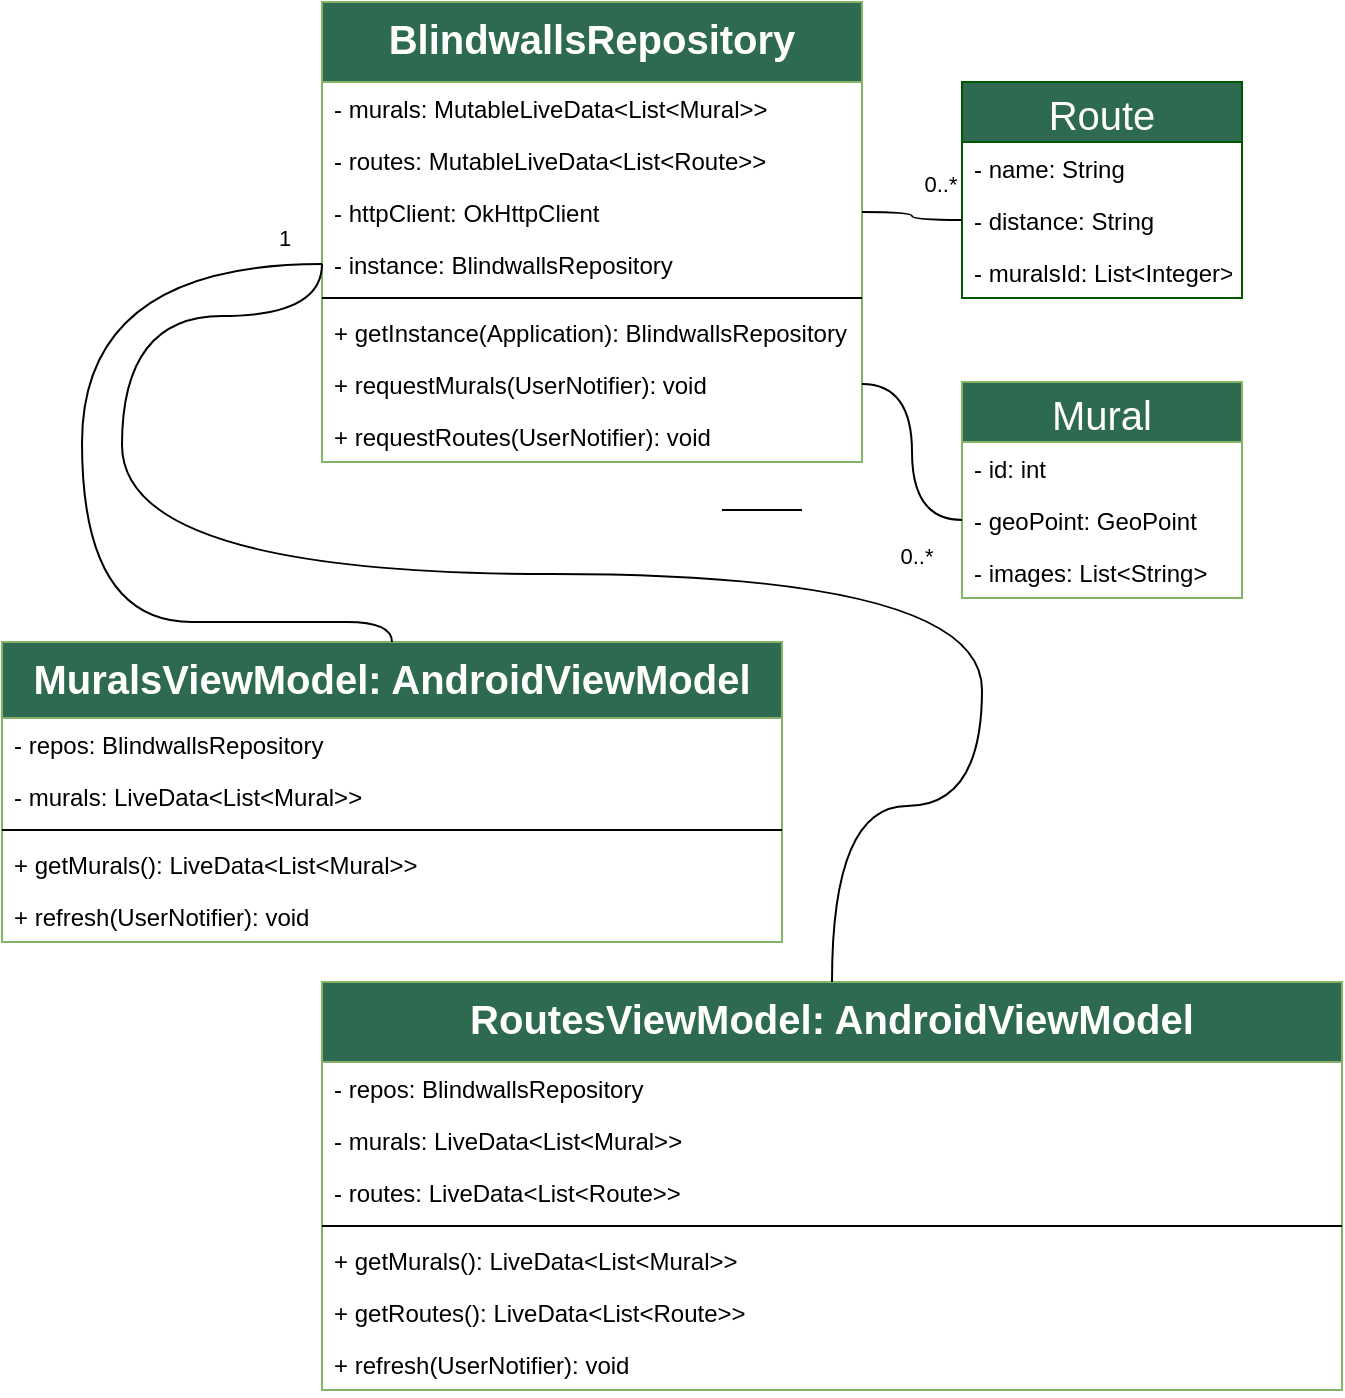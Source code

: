 <mxfile version="14.2.7" type="device"><diagram id="gVvrSvXX0SOOkkvSH92x" name="Page-1"><mxGraphModel dx="1422" dy="762" grid="1" gridSize="10" guides="1" tooltips="1" connect="1" arrows="1" fold="1" page="1" pageScale="1" pageWidth="827" pageHeight="1169" math="0" shadow="0"><root><mxCell id="0"/><mxCell id="1" parent="0"/><mxCell id="QP5qslWwizdCWqXqmwJn-1" value="Mural" style="swimlane;fontStyle=0;childLayout=stackLayout;horizontal=1;startSize=30;horizontalStack=0;resizeParent=1;resizeParentMax=0;resizeLast=0;collapsible=1;marginBottom=0;strokeColor=#82b366;fillColor=#2d6a4f;fontColor=#FFFFFF;fontSize=20;" vertex="1" parent="1"><mxGeometry x="550" y="330" width="140" height="108" as="geometry"/></mxCell><mxCell id="QP5qslWwizdCWqXqmwJn-2" value="- id: int" style="text;strokeColor=none;fillColor=none;align=left;verticalAlign=top;spacingLeft=4;spacingRight=4;overflow=hidden;rotatable=0;points=[[0,0.5],[1,0.5]];portConstraint=eastwest;" vertex="1" parent="QP5qslWwizdCWqXqmwJn-1"><mxGeometry y="30" width="140" height="26" as="geometry"/></mxCell><mxCell id="QP5qslWwizdCWqXqmwJn-3" value="- geoPoint: GeoPoint" style="text;strokeColor=none;fillColor=none;align=left;verticalAlign=top;spacingLeft=4;spacingRight=4;overflow=hidden;rotatable=0;points=[[0,0.5],[1,0.5]];portConstraint=eastwest;" vertex="1" parent="QP5qslWwizdCWqXqmwJn-1"><mxGeometry y="56" width="140" height="26" as="geometry"/></mxCell><mxCell id="QP5qslWwizdCWqXqmwJn-4" value="- images: List&lt;String&gt;" style="text;strokeColor=none;fillColor=none;align=left;verticalAlign=top;spacingLeft=4;spacingRight=4;overflow=hidden;rotatable=0;points=[[0,0.5],[1,0.5]];portConstraint=eastwest;" vertex="1" parent="QP5qslWwizdCWqXqmwJn-1"><mxGeometry y="82" width="140" height="26" as="geometry"/></mxCell><mxCell id="QP5qslWwizdCWqXqmwJn-5" value="Route" style="swimlane;fontStyle=0;childLayout=stackLayout;horizontal=1;startSize=30;horizontalStack=0;resizeParent=1;resizeParentMax=0;resizeLast=0;collapsible=1;marginBottom=0;strokeColor=#005700;fontColor=#ffffff;fillColor=#2d6a4f;fontSize=20;" vertex="1" parent="1"><mxGeometry x="550" y="180" width="140" height="108" as="geometry"/></mxCell><mxCell id="QP5qslWwizdCWqXqmwJn-6" value="- name: String" style="text;strokeColor=none;fillColor=none;align=left;verticalAlign=top;spacingLeft=4;spacingRight=4;overflow=hidden;rotatable=0;points=[[0,0.5],[1,0.5]];portConstraint=eastwest;" vertex="1" parent="QP5qslWwizdCWqXqmwJn-5"><mxGeometry y="30" width="140" height="26" as="geometry"/></mxCell><mxCell id="QP5qslWwizdCWqXqmwJn-7" value="- distance: String" style="text;strokeColor=none;fillColor=none;align=left;verticalAlign=top;spacingLeft=4;spacingRight=4;overflow=hidden;rotatable=0;points=[[0,0.5],[1,0.5]];portConstraint=eastwest;" vertex="1" parent="QP5qslWwizdCWqXqmwJn-5"><mxGeometry y="56" width="140" height="26" as="geometry"/></mxCell><mxCell id="QP5qslWwizdCWqXqmwJn-8" value="- muralsId: List&lt;Integer&gt;" style="text;strokeColor=none;fillColor=none;align=left;verticalAlign=top;spacingLeft=4;spacingRight=4;overflow=hidden;rotatable=0;points=[[0,0.5],[1,0.5]];portConstraint=eastwest;" vertex="1" parent="QP5qslWwizdCWqXqmwJn-5"><mxGeometry y="82" width="140" height="26" as="geometry"/></mxCell><mxCell id="QP5qslWwizdCWqXqmwJn-9" value="BlindwallsRepository" style="swimlane;fontStyle=1;align=center;verticalAlign=top;childLayout=stackLayout;horizontal=1;startSize=40;horizontalStack=0;resizeParent=1;resizeParentMax=0;resizeLast=0;collapsible=1;marginBottom=0;strokeColor=#82b366;fillColor=#2d6a4f;fontColor=#FFFFFF;fontSize=20;" vertex="1" parent="1"><mxGeometry x="230" y="140" width="270" height="230" as="geometry"/></mxCell><mxCell id="QP5qslWwizdCWqXqmwJn-10" value="- murals: MutableLiveData&lt;List&lt;Mural&gt;&gt;" style="text;strokeColor=none;fillColor=none;align=left;verticalAlign=top;spacingLeft=4;spacingRight=4;overflow=hidden;rotatable=0;points=[[0,0.5],[1,0.5]];portConstraint=eastwest;" vertex="1" parent="QP5qslWwizdCWqXqmwJn-9"><mxGeometry y="40" width="270" height="26" as="geometry"/></mxCell><mxCell id="QP5qslWwizdCWqXqmwJn-13" value="- routes: MutableLiveData&lt;List&lt;Route&gt;&gt;" style="text;strokeColor=none;fillColor=none;align=left;verticalAlign=top;spacingLeft=4;spacingRight=4;overflow=hidden;rotatable=0;points=[[0,0.5],[1,0.5]];portConstraint=eastwest;" vertex="1" parent="QP5qslWwizdCWqXqmwJn-9"><mxGeometry y="66" width="270" height="26" as="geometry"/></mxCell><mxCell id="QP5qslWwizdCWqXqmwJn-19" value="- httpClient: OkHttpClient" style="text;strokeColor=none;fillColor=none;align=left;verticalAlign=top;spacingLeft=4;spacingRight=4;overflow=hidden;rotatable=0;points=[[0,0.5],[1,0.5]];portConstraint=eastwest;" vertex="1" parent="QP5qslWwizdCWqXqmwJn-9"><mxGeometry y="92" width="270" height="26" as="geometry"/></mxCell><mxCell id="QP5qslWwizdCWqXqmwJn-20" value="- instance: BlindwallsRepository" style="text;strokeColor=none;fillColor=none;align=left;verticalAlign=top;spacingLeft=4;spacingRight=4;overflow=hidden;rotatable=0;points=[[0,0.5],[1,0.5]];portConstraint=eastwest;" vertex="1" parent="QP5qslWwizdCWqXqmwJn-9"><mxGeometry y="118" width="270" height="26" as="geometry"/></mxCell><mxCell id="QP5qslWwizdCWqXqmwJn-11" value="" style="line;strokeWidth=1;fillColor=none;align=left;verticalAlign=middle;spacingTop=-1;spacingLeft=3;spacingRight=3;rotatable=0;labelPosition=right;points=[];portConstraint=eastwest;" vertex="1" parent="QP5qslWwizdCWqXqmwJn-9"><mxGeometry y="144" width="270" height="8" as="geometry"/></mxCell><mxCell id="QP5qslWwizdCWqXqmwJn-12" value="+ getInstance(Application): BlindwallsRepository" style="text;strokeColor=none;fillColor=none;align=left;verticalAlign=top;spacingLeft=4;spacingRight=4;overflow=hidden;rotatable=0;points=[[0,0.5],[1,0.5]];portConstraint=eastwest;" vertex="1" parent="QP5qslWwizdCWqXqmwJn-9"><mxGeometry y="152" width="270" height="26" as="geometry"/></mxCell><mxCell id="QP5qslWwizdCWqXqmwJn-21" value="+ requestMurals(UserNotifier): void" style="text;strokeColor=none;fillColor=none;align=left;verticalAlign=top;spacingLeft=4;spacingRight=4;overflow=hidden;rotatable=0;points=[[0,0.5],[1,0.5]];portConstraint=eastwest;" vertex="1" parent="QP5qslWwizdCWqXqmwJn-9"><mxGeometry y="178" width="270" height="26" as="geometry"/></mxCell><mxCell id="QP5qslWwizdCWqXqmwJn-22" value="+ requestRoutes(UserNotifier): void" style="text;strokeColor=none;fillColor=none;align=left;verticalAlign=top;spacingLeft=4;spacingRight=4;overflow=hidden;rotatable=0;points=[[0,0.5],[1,0.5]];portConstraint=eastwest;" vertex="1" parent="QP5qslWwizdCWqXqmwJn-9"><mxGeometry y="204" width="270" height="26" as="geometry"/></mxCell><mxCell id="QP5qslWwizdCWqXqmwJn-23" value="" style="line;strokeWidth=1;fillColor=none;align=left;verticalAlign=middle;spacingTop=-1;spacingLeft=3;spacingRight=3;rotatable=0;labelPosition=right;points=[];portConstraint=eastwest;" vertex="1" parent="1"><mxGeometry x="430" y="390" width="40" height="8" as="geometry"/></mxCell><mxCell id="QP5qslWwizdCWqXqmwJn-25" value="" style="endArrow=none;html=1;strokeColor=#000000;entryX=0;entryY=0.5;entryDx=0;entryDy=0;exitX=1;exitY=0.5;exitDx=0;exitDy=0;edgeStyle=orthogonalEdgeStyle;curved=1;" edge="1" parent="1" source="QP5qslWwizdCWqXqmwJn-19" target="QP5qslWwizdCWqXqmwJn-7"><mxGeometry width="50" height="50" relative="1" as="geometry"><mxPoint x="430" y="420" as="sourcePoint"/><mxPoint x="480" y="370" as="targetPoint"/></mxGeometry></mxCell><mxCell id="QP5qslWwizdCWqXqmwJn-26" value="0..*" style="edgeLabel;html=1;align=center;verticalAlign=middle;resizable=0;points=[];" vertex="1" connectable="0" parent="QP5qslWwizdCWqXqmwJn-25"><mxGeometry x="0.587" y="-1" relative="1" as="geometry"><mxPoint x="-0.39" y="-19.13" as="offset"/></mxGeometry></mxCell><mxCell id="QP5qslWwizdCWqXqmwJn-27" value="" style="endArrow=none;html=1;strokeColor=#000000;entryX=0;entryY=0.5;entryDx=0;entryDy=0;exitX=1;exitY=0.5;exitDx=0;exitDy=0;edgeStyle=orthogonalEdgeStyle;curved=1;" edge="1" parent="1" source="QP5qslWwizdCWqXqmwJn-21" target="QP5qslWwizdCWqXqmwJn-3"><mxGeometry width="50" height="50" relative="1" as="geometry"><mxPoint x="490" y="434" as="sourcePoint"/><mxPoint x="540" y="384" as="targetPoint"/></mxGeometry></mxCell><mxCell id="QP5qslWwizdCWqXqmwJn-28" value="0..*" style="edgeLabel;html=1;align=center;verticalAlign=middle;resizable=0;points=[];" vertex="1" connectable="0" parent="QP5qslWwizdCWqXqmwJn-27"><mxGeometry x="0.439" y="2" relative="1" as="geometry"><mxPoint y="25.36" as="offset"/></mxGeometry></mxCell><mxCell id="QP5qslWwizdCWqXqmwJn-29" value="MuralsViewModel: AndroidViewModel" style="swimlane;fontStyle=1;align=center;verticalAlign=top;childLayout=stackLayout;horizontal=1;startSize=38;horizontalStack=0;resizeParent=1;resizeParentMax=0;resizeLast=0;collapsible=1;marginBottom=0;strokeColor=#82b366;fontColor=#FFFFFF;fillColor=#2d6a4f;fontSize=20;" vertex="1" parent="1"><mxGeometry x="70" y="460" width="390" height="150" as="geometry"/></mxCell><mxCell id="QP5qslWwizdCWqXqmwJn-30" value="- repos: BlindwallsRepository" style="text;strokeColor=none;fillColor=none;align=left;verticalAlign=top;spacingLeft=4;spacingRight=4;overflow=hidden;rotatable=0;points=[[0,0.5],[1,0.5]];portConstraint=eastwest;" vertex="1" parent="QP5qslWwizdCWqXqmwJn-29"><mxGeometry y="38" width="390" height="26" as="geometry"/></mxCell><mxCell id="QP5qslWwizdCWqXqmwJn-33" value="- murals: LiveData&lt;List&lt;Mural&gt;&gt;" style="text;strokeColor=none;fillColor=none;align=left;verticalAlign=top;spacingLeft=4;spacingRight=4;overflow=hidden;rotatable=0;points=[[0,0.5],[1,0.5]];portConstraint=eastwest;" vertex="1" parent="QP5qslWwizdCWqXqmwJn-29"><mxGeometry y="64" width="390" height="26" as="geometry"/></mxCell><mxCell id="QP5qslWwizdCWqXqmwJn-31" value="" style="line;strokeWidth=1;fillColor=none;align=left;verticalAlign=middle;spacingTop=-1;spacingLeft=3;spacingRight=3;rotatable=0;labelPosition=right;points=[];portConstraint=eastwest;" vertex="1" parent="QP5qslWwizdCWqXqmwJn-29"><mxGeometry y="90" width="390" height="8" as="geometry"/></mxCell><mxCell id="QP5qslWwizdCWqXqmwJn-32" value="+ getMurals(): LiveData&lt;List&lt;Mural&gt;&gt;" style="text;strokeColor=none;fillColor=none;align=left;verticalAlign=top;spacingLeft=4;spacingRight=4;overflow=hidden;rotatable=0;points=[[0,0.5],[1,0.5]];portConstraint=eastwest;" vertex="1" parent="QP5qslWwizdCWqXqmwJn-29"><mxGeometry y="98" width="390" height="26" as="geometry"/></mxCell><mxCell id="QP5qslWwizdCWqXqmwJn-34" value="+ refresh(UserNotifier): void" style="text;strokeColor=none;fillColor=none;align=left;verticalAlign=top;spacingLeft=4;spacingRight=4;overflow=hidden;rotatable=0;points=[[0,0.5],[1,0.5]];portConstraint=eastwest;" vertex="1" parent="QP5qslWwizdCWqXqmwJn-29"><mxGeometry y="124" width="390" height="26" as="geometry"/></mxCell><mxCell id="QP5qslWwizdCWqXqmwJn-35" value="RoutesViewModel: AndroidViewModel" style="swimlane;fontStyle=1;align=center;verticalAlign=top;childLayout=stackLayout;horizontal=1;startSize=40;horizontalStack=0;resizeParent=1;resizeParentMax=0;resizeLast=0;collapsible=1;marginBottom=0;strokeColor=#82b366;fillColor=#2d6a4f;fontColor=#FFFFFF;fontSize=20;" vertex="1" parent="1"><mxGeometry x="230" y="630" width="510" height="204" as="geometry"/></mxCell><mxCell id="QP5qslWwizdCWqXqmwJn-36" value="- repos: BlindwallsRepository" style="text;strokeColor=none;fillColor=none;align=left;verticalAlign=top;spacingLeft=4;spacingRight=4;overflow=hidden;rotatable=0;points=[[0,0.5],[1,0.5]];portConstraint=eastwest;" vertex="1" parent="QP5qslWwizdCWqXqmwJn-35"><mxGeometry y="40" width="510" height="26" as="geometry"/></mxCell><mxCell id="QP5qslWwizdCWqXqmwJn-37" value="- murals: LiveData&lt;List&lt;Mural&gt;&gt;" style="text;strokeColor=none;fillColor=none;align=left;verticalAlign=top;spacingLeft=4;spacingRight=4;overflow=hidden;rotatable=0;points=[[0,0.5],[1,0.5]];portConstraint=eastwest;" vertex="1" parent="QP5qslWwizdCWqXqmwJn-35"><mxGeometry y="66" width="510" height="26" as="geometry"/></mxCell><mxCell id="QP5qslWwizdCWqXqmwJn-41" value="- routes: LiveData&lt;List&lt;Route&gt;&gt;" style="text;strokeColor=none;fillColor=none;align=left;verticalAlign=top;spacingLeft=4;spacingRight=4;overflow=hidden;rotatable=0;points=[[0,0.5],[1,0.5]];portConstraint=eastwest;" vertex="1" parent="QP5qslWwizdCWqXqmwJn-35"><mxGeometry y="92" width="510" height="26" as="geometry"/></mxCell><mxCell id="QP5qslWwizdCWqXqmwJn-38" value="" style="line;strokeWidth=1;fillColor=none;align=left;verticalAlign=middle;spacingTop=-1;spacingLeft=3;spacingRight=3;rotatable=0;labelPosition=right;points=[];portConstraint=eastwest;" vertex="1" parent="QP5qslWwizdCWqXqmwJn-35"><mxGeometry y="118" width="510" height="8" as="geometry"/></mxCell><mxCell id="QP5qslWwizdCWqXqmwJn-39" value="+ getMurals(): LiveData&lt;List&lt;Mural&gt;&gt;" style="text;strokeColor=none;fillColor=none;align=left;verticalAlign=top;spacingLeft=4;spacingRight=4;overflow=hidden;rotatable=0;points=[[0,0.5],[1,0.5]];portConstraint=eastwest;" vertex="1" parent="QP5qslWwizdCWqXqmwJn-35"><mxGeometry y="126" width="510" height="26" as="geometry"/></mxCell><mxCell id="QP5qslWwizdCWqXqmwJn-42" value="+ getRoutes(): LiveData&lt;List&lt;Route&gt;&gt;" style="text;strokeColor=none;fillColor=none;align=left;verticalAlign=top;spacingLeft=4;spacingRight=4;overflow=hidden;rotatable=0;points=[[0,0.5],[1,0.5]];portConstraint=eastwest;" vertex="1" parent="QP5qslWwizdCWqXqmwJn-35"><mxGeometry y="152" width="510" height="26" as="geometry"/></mxCell><mxCell id="QP5qslWwizdCWqXqmwJn-40" value="+ refresh(UserNotifier): void" style="text;strokeColor=none;fillColor=none;align=left;verticalAlign=top;spacingLeft=4;spacingRight=4;overflow=hidden;rotatable=0;points=[[0,0.5],[1,0.5]];portConstraint=eastwest;" vertex="1" parent="QP5qslWwizdCWqXqmwJn-35"><mxGeometry y="178" width="510" height="26" as="geometry"/></mxCell><mxCell id="QP5qslWwizdCWqXqmwJn-43" value="" style="text;strokeColor=none;fillColor=none;align=left;verticalAlign=middle;spacingTop=-1;spacingLeft=4;spacingRight=4;rotatable=0;labelPosition=right;points=[];portConstraint=eastwest;" vertex="1" parent="1"><mxGeometry x="330" y="480" width="20" height="14" as="geometry"/></mxCell><mxCell id="QP5qslWwizdCWqXqmwJn-46" value="" style="endArrow=none;html=1;strokeColor=#000000;entryX=0;entryY=0.5;entryDx=0;entryDy=0;exitX=0.5;exitY=0;exitDx=0;exitDy=0;edgeStyle=orthogonalEdgeStyle;curved=1;" edge="1" parent="1" source="QP5qslWwizdCWqXqmwJn-29" target="QP5qslWwizdCWqXqmwJn-20"><mxGeometry width="50" height="50" relative="1" as="geometry"><mxPoint x="310" y="520" as="sourcePoint"/><mxPoint x="360" y="470" as="targetPoint"/><Array as="points"><mxPoint x="220" y="450"/><mxPoint x="110" y="450"/><mxPoint x="110" y="297"/></Array></mxGeometry></mxCell><mxCell id="QP5qslWwizdCWqXqmwJn-47" value="1" style="edgeLabel;html=1;align=center;verticalAlign=middle;resizable=0;points=[];" vertex="1" connectable="0" parent="QP5qslWwizdCWqXqmwJn-46"><mxGeometry x="0.763" y="1" relative="1" as="geometry"><mxPoint x="36" y="-12" as="offset"/></mxGeometry></mxCell><mxCell id="QP5qslWwizdCWqXqmwJn-48" value="" style="endArrow=none;html=1;strokeColor=#000000;entryX=0;entryY=0.5;entryDx=0;entryDy=0;exitX=0.5;exitY=0;exitDx=0;exitDy=0;edgeStyle=orthogonalEdgeStyle;curved=1;" edge="1" parent="1" source="QP5qslWwizdCWqXqmwJn-35" target="QP5qslWwizdCWqXqmwJn-20"><mxGeometry width="50" height="50" relative="1" as="geometry"><mxPoint x="310" y="520" as="sourcePoint"/><mxPoint x="360" y="470" as="targetPoint"/><Array as="points"><mxPoint x="560" y="542"/><mxPoint x="560" y="426"/><mxPoint x="130" y="426"/><mxPoint x="130" y="297"/></Array></mxGeometry></mxCell></root></mxGraphModel></diagram></mxfile>